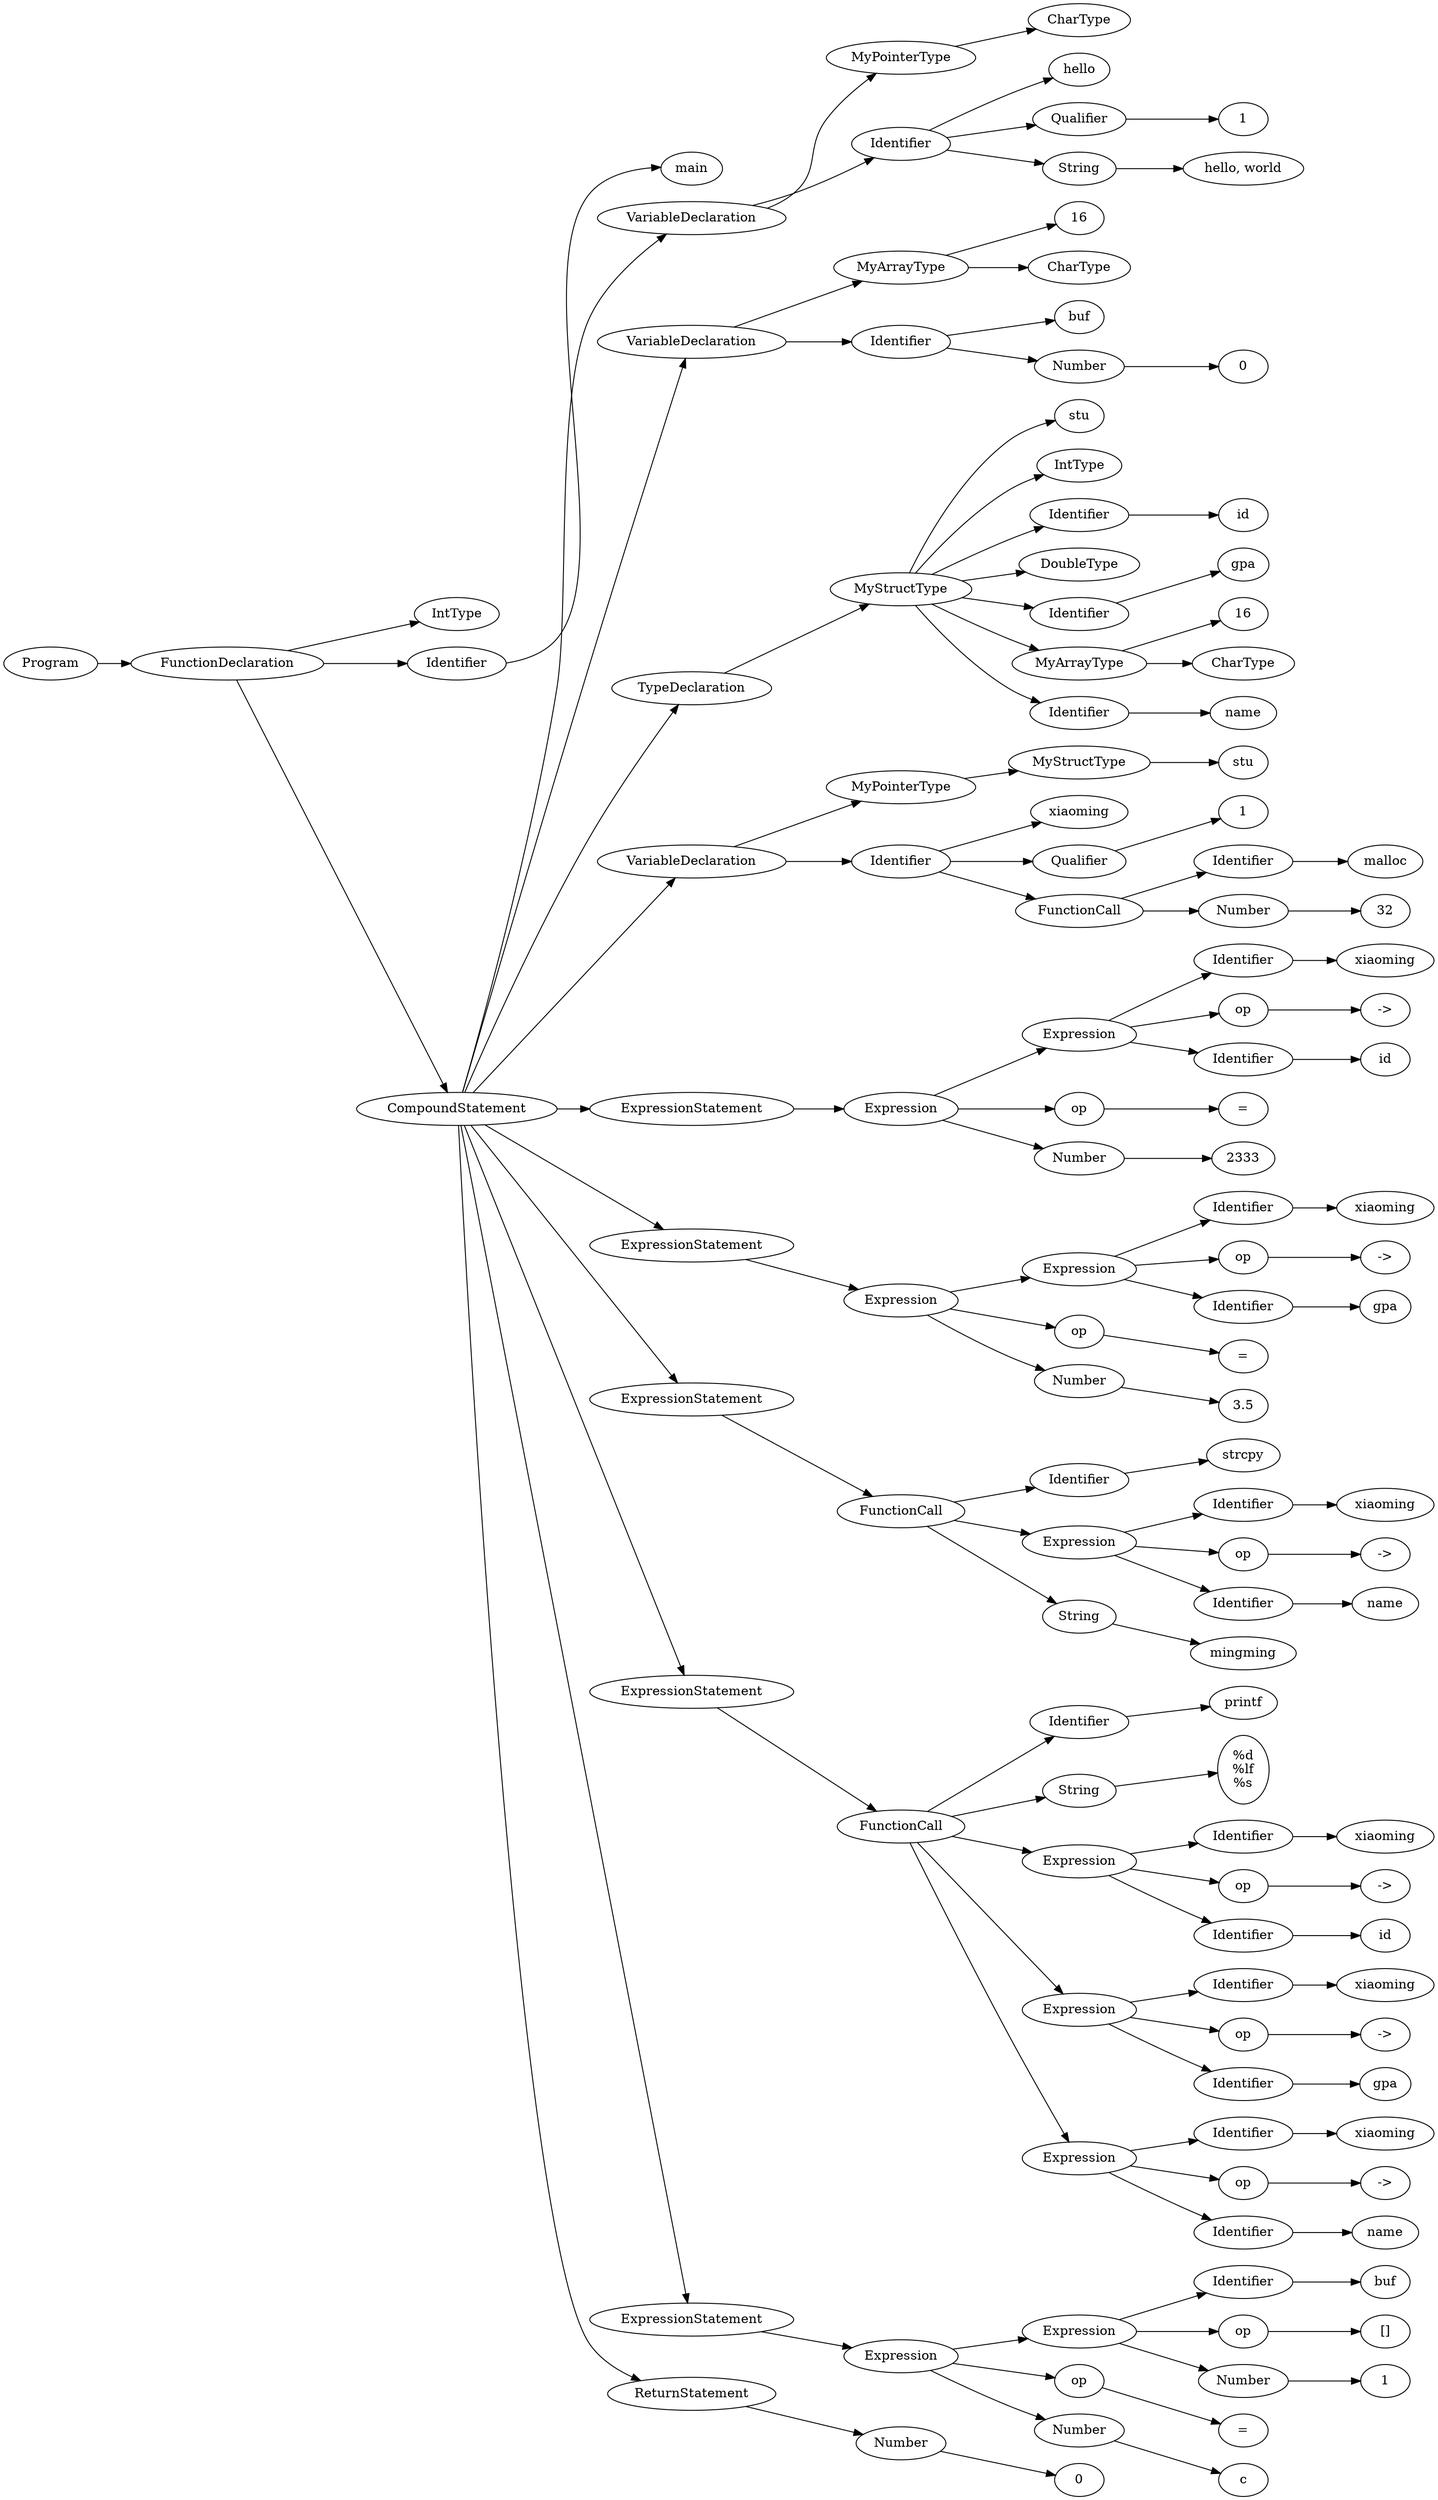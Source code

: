 // Visualization of the Abstract Syntax Tree
digraph AST {
	graph [rankdir=LR]
	Program [label=Program]
	FunctionDeclaration [label=FunctionDeclaration]
	Program -> FunctionDeclaration
	IntType [label=IntType]
	FunctionDeclaration -> IntType
	Identifier [label=Identifier]
	FunctionDeclaration -> Identifier
	main [label=main]
	Identifier -> main
	CompoundStatement [label=CompoundStatement]
	FunctionDeclaration -> CompoundStatement
	VariableDeclaration [label=VariableDeclaration]
	CompoundStatement -> VariableDeclaration
	MyPointerType [label=MyPointerType]
	VariableDeclaration -> MyPointerType
	CharType [label=CharType]
	MyPointerType -> CharType
	Identifier9 [label=Identifier]
	VariableDeclaration -> Identifier9
	hello [label=hello]
	Identifier9 -> hello
	Qualifier [label=Qualifier]
	Identifier9 -> Qualifier
	1 [label=1]
	Qualifier -> 1
	String [label=String]
	Identifier9 -> String
	"hello, world" [label="hello, world"]
	String -> "hello, world"
	VariableDeclaration15 [label=VariableDeclaration]
	CompoundStatement -> VariableDeclaration15
	MyArrayType [label=MyArrayType]
	VariableDeclaration15 -> MyArrayType
	16 [label=16]
	MyArrayType -> 16
	CharType18 [label=CharType]
	MyArrayType -> CharType18
	Identifier19 [label=Identifier]
	VariableDeclaration15 -> Identifier19
	buf [label=buf]
	Identifier19 -> buf
	Number [label=Number]
	Identifier19 -> Number
	0 [label=0]
	Number -> 0
	TypeDeclaration [label=TypeDeclaration]
	CompoundStatement -> TypeDeclaration
	MyStructType [label=MyStructType]
	TypeDeclaration -> MyStructType
	stu [label=stu]
	MyStructType -> stu
	IntType26 [label=IntType]
	MyStructType -> IntType26
	Identifier27 [label=Identifier]
	MyStructType -> Identifier27
	id [label=id]
	Identifier27 -> id
	DoubleType [label=DoubleType]
	MyStructType -> DoubleType
	Identifier30 [label=Identifier]
	MyStructType -> Identifier30
	gpa [label=gpa]
	Identifier30 -> gpa
	MyArrayType32 [label=MyArrayType]
	MyStructType -> MyArrayType32
	1633 [label=16]
	MyArrayType32 -> 1633
	CharType34 [label=CharType]
	MyArrayType32 -> CharType34
	Identifier35 [label=Identifier]
	MyStructType -> Identifier35
	name [label=name]
	Identifier35 -> name
	VariableDeclaration37 [label=VariableDeclaration]
	CompoundStatement -> VariableDeclaration37
	MyPointerType38 [label=MyPointerType]
	VariableDeclaration37 -> MyPointerType38
	MyStructType39 [label=MyStructType]
	MyPointerType38 -> MyStructType39
	stu40 [label=stu]
	MyStructType39 -> stu40
	Identifier41 [label=Identifier]
	VariableDeclaration37 -> Identifier41
	xiaoming [label=xiaoming]
	Identifier41 -> xiaoming
	Qualifier43 [label=Qualifier]
	Identifier41 -> Qualifier43
	144 [label=1]
	Qualifier43 -> 144
	FunctionCall [label=FunctionCall]
	Identifier41 -> FunctionCall
	Identifier46 [label=Identifier]
	FunctionCall -> Identifier46
	malloc [label=malloc]
	Identifier46 -> malloc
	Number48 [label=Number]
	FunctionCall -> Number48
	32 [label=32]
	Number48 -> 32
	ExpressionStatement [label=ExpressionStatement]
	CompoundStatement -> ExpressionStatement
	Expression [label=Expression]
	ExpressionStatement -> Expression
	Expression52 [label=Expression]
	Expression -> Expression52
	Identifier53 [label=Identifier]
	Expression52 -> Identifier53
	xiaoming54 [label=xiaoming]
	Identifier53 -> xiaoming54
	op [label=op]
	Expression52 -> op
	"->" [label="->"]
	op -> "->"
	Identifier57 [label=Identifier]
	Expression52 -> Identifier57
	id58 [label=id]
	Identifier57 -> id58
	op59 [label=op]
	Expression -> op59
	"=" [label="="]
	op59 -> "="
	Number61 [label=Number]
	Expression -> Number61
	2333 [label=2333]
	Number61 -> 2333
	ExpressionStatement63 [label=ExpressionStatement]
	CompoundStatement -> ExpressionStatement63
	Expression64 [label=Expression]
	ExpressionStatement63 -> Expression64
	Expression65 [label=Expression]
	Expression64 -> Expression65
	Identifier66 [label=Identifier]
	Expression65 -> Identifier66
	xiaoming67 [label=xiaoming]
	Identifier66 -> xiaoming67
	op68 [label=op]
	Expression65 -> op68
	"->69" [label="->"]
	op68 -> "->69"
	Identifier70 [label=Identifier]
	Expression65 -> Identifier70
	gpa71 [label=gpa]
	Identifier70 -> gpa71
	op72 [label=op]
	Expression64 -> op72
	"=73" [label="="]
	op72 -> "=73"
	Number74 [label=Number]
	Expression64 -> Number74
	3.5 [label=3.5]
	Number74 -> 3.5
	ExpressionStatement76 [label=ExpressionStatement]
	CompoundStatement -> ExpressionStatement76
	FunctionCall77 [label=FunctionCall]
	ExpressionStatement76 -> FunctionCall77
	Identifier78 [label=Identifier]
	FunctionCall77 -> Identifier78
	strcpy [label=strcpy]
	Identifier78 -> strcpy
	Expression80 [label=Expression]
	FunctionCall77 -> Expression80
	Identifier81 [label=Identifier]
	Expression80 -> Identifier81
	xiaoming82 [label=xiaoming]
	Identifier81 -> xiaoming82
	op83 [label=op]
	Expression80 -> op83
	"->84" [label="->"]
	op83 -> "->84"
	Identifier85 [label=Identifier]
	Expression80 -> Identifier85
	name86 [label=name]
	Identifier85 -> name86
	String87 [label=String]
	FunctionCall77 -> String87
	mingming [label=mingming]
	String87 -> mingming
	ExpressionStatement89 [label=ExpressionStatement]
	CompoundStatement -> ExpressionStatement89
	FunctionCall90 [label=FunctionCall]
	ExpressionStatement89 -> FunctionCall90
	Identifier91 [label=Identifier]
	FunctionCall90 -> Identifier91
	printf [label=printf]
	Identifier91 -> printf
	String93 [label=String]
	FunctionCall90 -> String93
	"%d
%lf
%s
" [label="%d
%lf
%s
"]
	String93 -> "%d
%lf
%s
"
	Expression95 [label=Expression]
	FunctionCall90 -> Expression95
	Identifier96 [label=Identifier]
	Expression95 -> Identifier96
	xiaoming97 [label=xiaoming]
	Identifier96 -> xiaoming97
	op98 [label=op]
	Expression95 -> op98
	"->99" [label="->"]
	op98 -> "->99"
	Identifier100 [label=Identifier]
	Expression95 -> Identifier100
	id101 [label=id]
	Identifier100 -> id101
	Expression102 [label=Expression]
	FunctionCall90 -> Expression102
	Identifier103 [label=Identifier]
	Expression102 -> Identifier103
	xiaoming104 [label=xiaoming]
	Identifier103 -> xiaoming104
	op105 [label=op]
	Expression102 -> op105
	"->106" [label="->"]
	op105 -> "->106"
	Identifier107 [label=Identifier]
	Expression102 -> Identifier107
	gpa108 [label=gpa]
	Identifier107 -> gpa108
	Expression109 [label=Expression]
	FunctionCall90 -> Expression109
	Identifier110 [label=Identifier]
	Expression109 -> Identifier110
	xiaoming111 [label=xiaoming]
	Identifier110 -> xiaoming111
	op112 [label=op]
	Expression109 -> op112
	"->113" [label="->"]
	op112 -> "->113"
	Identifier114 [label=Identifier]
	Expression109 -> Identifier114
	name115 [label=name]
	Identifier114 -> name115
	ExpressionStatement116 [label=ExpressionStatement]
	CompoundStatement -> ExpressionStatement116
	Expression117 [label=Expression]
	ExpressionStatement116 -> Expression117
	Expression118 [label=Expression]
	Expression117 -> Expression118
	Identifier119 [label=Identifier]
	Expression118 -> Identifier119
	buf120 [label=buf]
	Identifier119 -> buf120
	op121 [label=op]
	Expression118 -> op121
	"[]" [label="[]"]
	op121 -> "[]"
	Number123 [label=Number]
	Expression118 -> Number123
	1124 [label=1]
	Number123 -> 1124
	op125 [label=op]
	Expression117 -> op125
	"=126" [label="="]
	op125 -> "=126"
	Number127 [label=Number]
	Expression117 -> Number127
	c [label=c]
	Number127 -> c
	ReturnStatement [label=ReturnStatement]
	CompoundStatement -> ReturnStatement
	Number130 [label=Number]
	ReturnStatement -> Number130
	0131 [label=0]
	Number130 -> 0131
}
